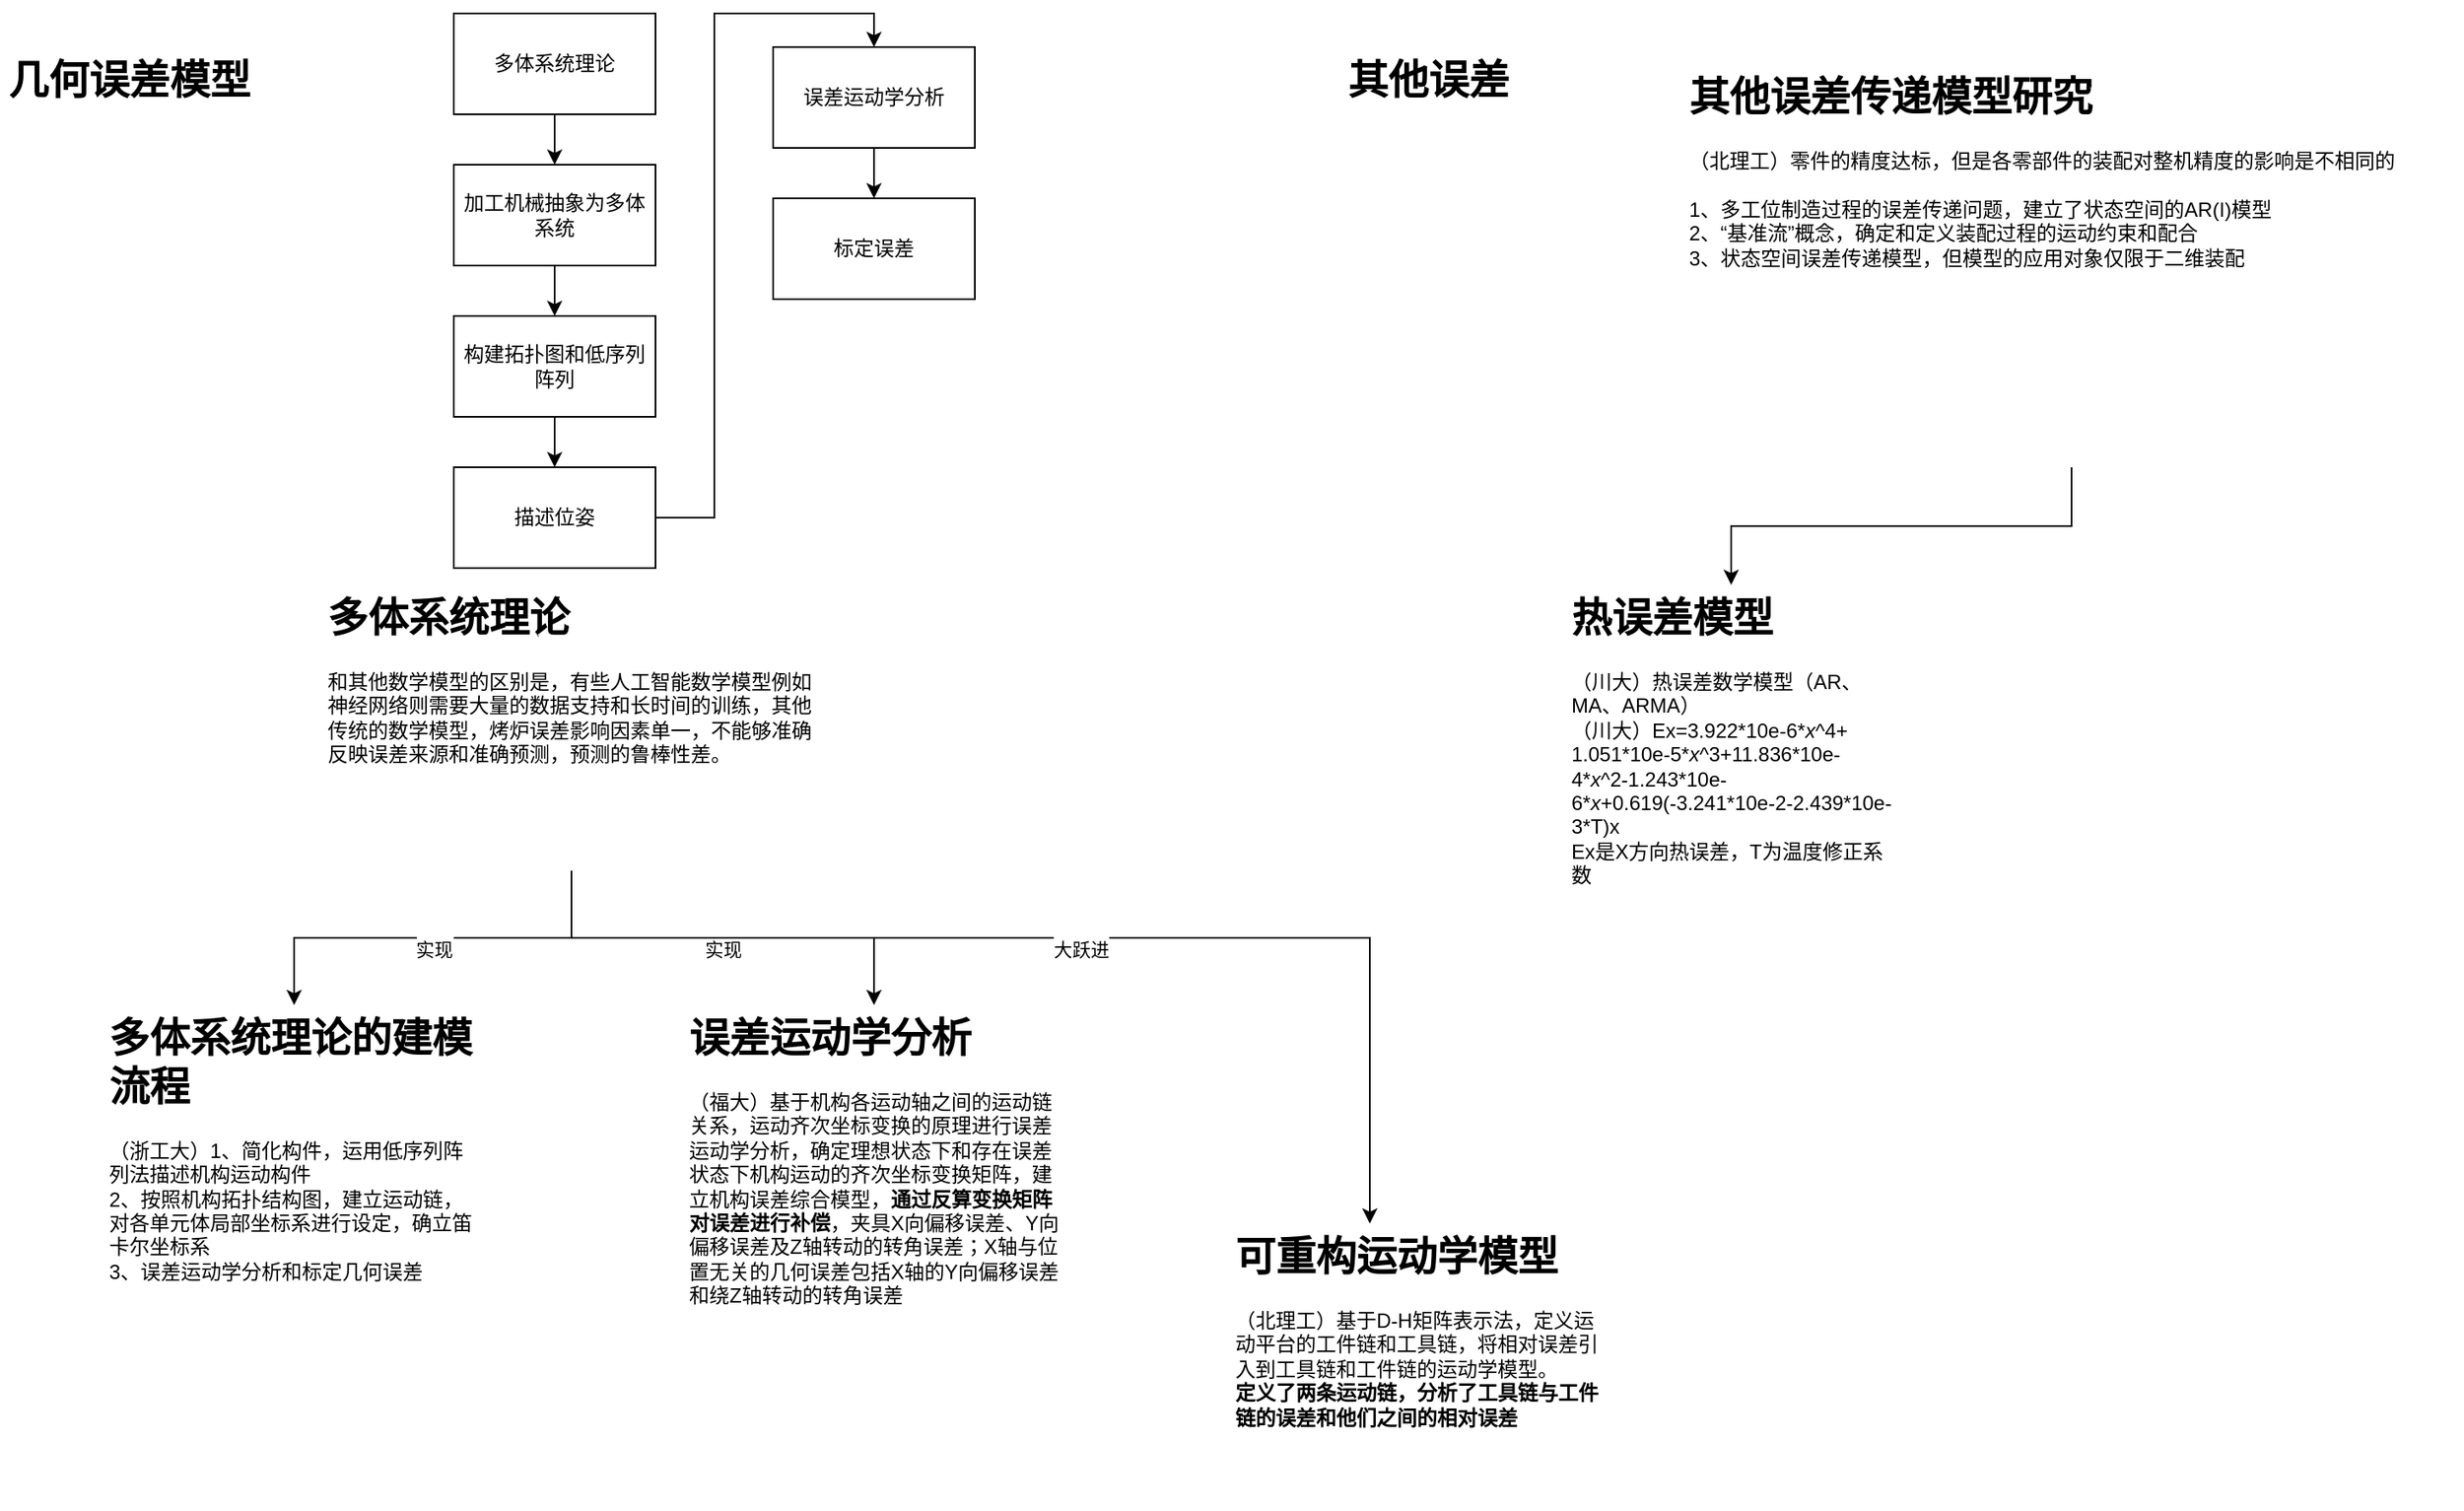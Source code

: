 <mxfile version="21.5.0" type="github">
  <diagram name="第 1 页" id="POoLvG0KGlz7YIlAlJ7y">
    <mxGraphModel dx="1430" dy="775" grid="1" gridSize="10" guides="1" tooltips="1" connect="1" arrows="1" fold="1" page="1" pageScale="1" pageWidth="827" pageHeight="1169" math="0" shadow="0">
      <root>
        <mxCell id="0" />
        <mxCell id="1" parent="0" />
        <mxCell id="0pfpKlWeKUPqLyrlaD7A-12" value="" style="edgeStyle=orthogonalEdgeStyle;rounded=0;orthogonalLoop=1;jettySize=auto;html=1;" edge="1" parent="1" source="0pfpKlWeKUPqLyrlaD7A-1" target="0pfpKlWeKUPqLyrlaD7A-11">
          <mxGeometry relative="1" as="geometry" />
        </mxCell>
        <mxCell id="0pfpKlWeKUPqLyrlaD7A-1" value="多体系统理论" style="rounded=0;whiteSpace=wrap;html=1;" vertex="1" parent="1">
          <mxGeometry x="300" y="10" width="120" height="60" as="geometry" />
        </mxCell>
        <mxCell id="0pfpKlWeKUPqLyrlaD7A-21" value="" style="edgeStyle=orthogonalEdgeStyle;rounded=0;orthogonalLoop=1;jettySize=auto;html=1;" edge="1" parent="1" source="0pfpKlWeKUPqLyrlaD7A-2" target="0pfpKlWeKUPqLyrlaD7A-20">
          <mxGeometry relative="1" as="geometry" />
        </mxCell>
        <mxCell id="0pfpKlWeKUPqLyrlaD7A-2" value="误差运动学分析" style="rounded=0;whiteSpace=wrap;html=1;" vertex="1" parent="1">
          <mxGeometry x="490" y="30" width="120" height="60" as="geometry" />
        </mxCell>
        <mxCell id="0pfpKlWeKUPqLyrlaD7A-25" value="&lt;br&gt;实现" style="edgeStyle=orthogonalEdgeStyle;rounded=0;orthogonalLoop=1;jettySize=auto;html=1;" edge="1" parent="1" source="0pfpKlWeKUPqLyrlaD7A-5" target="0pfpKlWeKUPqLyrlaD7A-24">
          <mxGeometry relative="1" as="geometry" />
        </mxCell>
        <mxCell id="0pfpKlWeKUPqLyrlaD7A-26" value="&lt;br&gt;实现" style="edgeStyle=orthogonalEdgeStyle;rounded=0;orthogonalLoop=1;jettySize=auto;html=1;" edge="1" parent="1" source="0pfpKlWeKUPqLyrlaD7A-5" target="0pfpKlWeKUPqLyrlaD7A-23">
          <mxGeometry relative="1" as="geometry" />
        </mxCell>
        <mxCell id="0pfpKlWeKUPqLyrlaD7A-28" value="&lt;br&gt;大跃进" style="edgeStyle=orthogonalEdgeStyle;rounded=0;orthogonalLoop=1;jettySize=auto;html=1;" edge="1" parent="1" source="0pfpKlWeKUPqLyrlaD7A-5" target="0pfpKlWeKUPqLyrlaD7A-27">
          <mxGeometry relative="1" as="geometry">
            <Array as="points">
              <mxPoint x="370" y="560" />
              <mxPoint x="845" y="560" />
            </Array>
          </mxGeometry>
        </mxCell>
        <mxCell id="0pfpKlWeKUPqLyrlaD7A-5" value="&lt;h1&gt;多体系统理论&lt;/h1&gt;&lt;div&gt;和其他数学模型的区别是，有些人工智能数学模型例如神经网络则需要大量的数据支持和长时间的训练，其他传统的数学模型，烤炉误差影响因素单一，不能够准确反映误差来源和准确预测，预测的鲁棒性差。&lt;/div&gt;&lt;div&gt;&lt;br&gt;&lt;/div&gt;&lt;div&gt;&lt;br&gt;&lt;/div&gt;" style="text;html=1;strokeColor=none;fillColor=none;spacing=5;spacingTop=-20;whiteSpace=wrap;overflow=hidden;rounded=0;" vertex="1" parent="1">
          <mxGeometry x="220" y="350" width="300" height="170" as="geometry" />
        </mxCell>
        <mxCell id="0pfpKlWeKUPqLyrlaD7A-9" style="edgeStyle=orthogonalEdgeStyle;rounded=0;orthogonalLoop=1;jettySize=auto;html=1;" edge="1" parent="1" source="0pfpKlWeKUPqLyrlaD7A-6" target="0pfpKlWeKUPqLyrlaD7A-8">
          <mxGeometry relative="1" as="geometry" />
        </mxCell>
        <mxCell id="0pfpKlWeKUPqLyrlaD7A-6" value="&lt;h1&gt;其他误差传递模型研究&lt;/h1&gt;&lt;div&gt;（北理工）零件的精度达标，但是各零部件的装配对整机精度的影响是不相同的&lt;/div&gt;&lt;div&gt;&lt;br&gt;&lt;/div&gt;&lt;div&gt;1、多工位制造过程的误差传递问题，建立了状态空间的AR(I)模型&lt;/div&gt;&lt;div&gt;2、“基准流”概念，确定和定义装配过程的运动约束和配合&lt;/div&gt;&lt;div&gt;3、状态空间误差传递模型，但模型的应用对象仅限于二维装配&lt;/div&gt;&lt;div&gt;&lt;br&gt;&lt;/div&gt;&lt;div&gt;&lt;br&gt;&lt;/div&gt;" style="text;html=1;strokeColor=none;fillColor=none;spacing=5;spacingTop=-20;whiteSpace=wrap;overflow=hidden;rounded=0;" vertex="1" parent="1">
          <mxGeometry x="1030" y="40" width="465" height="240" as="geometry" />
        </mxCell>
        <mxCell id="0pfpKlWeKUPqLyrlaD7A-8" value="&lt;h1&gt;热误差模型&lt;/h1&gt;（川大）热误差数学模型（AR、MA、ARMA）&lt;div&gt;（川大）Ex=3.922*10e-6*&lt;i&gt;x&lt;/i&gt;^4+&lt;/div&gt;1.051*10e-5*&lt;i style=&quot;border-color: var(--border-color);&quot;&gt;x&lt;/i&gt;^3+11.836*10e-4*&lt;i style=&quot;border-color: var(--border-color);&quot;&gt;x&lt;/i&gt;^2-1.243*10e-6*&lt;i style=&quot;border-color: var(--border-color);&quot;&gt;x&lt;/i&gt;+0.619(-3.241*10e-2-2.439*10e-3*T)x&lt;br&gt;Ex是X方向热误差，T为温度修正系数" style="text;html=1;strokeColor=none;fillColor=none;spacing=5;spacingTop=-20;whiteSpace=wrap;overflow=hidden;rounded=0;" vertex="1" parent="1">
          <mxGeometry x="960" y="350" width="200" height="190" as="geometry" />
        </mxCell>
        <mxCell id="0pfpKlWeKUPqLyrlaD7A-15" value="" style="edgeStyle=orthogonalEdgeStyle;rounded=0;orthogonalLoop=1;jettySize=auto;html=1;" edge="1" parent="1" source="0pfpKlWeKUPqLyrlaD7A-11" target="0pfpKlWeKUPqLyrlaD7A-14">
          <mxGeometry relative="1" as="geometry" />
        </mxCell>
        <mxCell id="0pfpKlWeKUPqLyrlaD7A-11" value="加工机械抽象为多体系统" style="whiteSpace=wrap;html=1;rounded=0;" vertex="1" parent="1">
          <mxGeometry x="300" y="100" width="120" height="60" as="geometry" />
        </mxCell>
        <mxCell id="0pfpKlWeKUPqLyrlaD7A-19" value="" style="edgeStyle=orthogonalEdgeStyle;rounded=0;orthogonalLoop=1;jettySize=auto;html=1;" edge="1" parent="1" source="0pfpKlWeKUPqLyrlaD7A-14" target="0pfpKlWeKUPqLyrlaD7A-18">
          <mxGeometry relative="1" as="geometry" />
        </mxCell>
        <mxCell id="0pfpKlWeKUPqLyrlaD7A-14" value="构建拓扑图和低序列阵列" style="whiteSpace=wrap;html=1;rounded=0;" vertex="1" parent="1">
          <mxGeometry x="300" y="190" width="120" height="60" as="geometry" />
        </mxCell>
        <mxCell id="0pfpKlWeKUPqLyrlaD7A-22" style="edgeStyle=orthogonalEdgeStyle;rounded=0;orthogonalLoop=1;jettySize=auto;html=1;entryX=0.5;entryY=0;entryDx=0;entryDy=0;" edge="1" parent="1" source="0pfpKlWeKUPqLyrlaD7A-18" target="0pfpKlWeKUPqLyrlaD7A-2">
          <mxGeometry relative="1" as="geometry" />
        </mxCell>
        <mxCell id="0pfpKlWeKUPqLyrlaD7A-18" value="描述位姿" style="rounded=0;whiteSpace=wrap;html=1;" vertex="1" parent="1">
          <mxGeometry x="300" y="280" width="120" height="60" as="geometry" />
        </mxCell>
        <mxCell id="0pfpKlWeKUPqLyrlaD7A-20" value="标定误差" style="whiteSpace=wrap;html=1;rounded=0;" vertex="1" parent="1">
          <mxGeometry x="490" y="120" width="120" height="60" as="geometry" />
        </mxCell>
        <mxCell id="0pfpKlWeKUPqLyrlaD7A-23" value="&lt;h1&gt;误差运动学分析&lt;/h1&gt;&lt;div&gt;（福大）基于机构各运动轴之间的运动链&lt;/div&gt;&lt;div&gt;关系，运动齐次坐标变换的原理进行误差运动学分析，确定理想状态下和存在误差状态下机构运动的齐次坐标变换矩阵，建立机构误差综合模型，&lt;b&gt;通过反算变换矩阵对误差进行补偿&lt;/b&gt;，夹具X向偏移误差、Y向偏移误差及Z轴转动的转角误差；X轴与位置无关的几何误差包括X轴的Y向偏移误差和绕Z轴转动的转角误差&lt;/div&gt;" style="text;html=1;strokeColor=none;fillColor=none;spacing=5;spacingTop=-20;whiteSpace=wrap;overflow=hidden;rounded=0;" vertex="1" parent="1">
          <mxGeometry x="435" y="600" width="230" height="240" as="geometry" />
        </mxCell>
        <mxCell id="0pfpKlWeKUPqLyrlaD7A-24" value="&lt;h1&gt;多体系统理论的建模流程&lt;/h1&gt;&lt;div&gt;（浙工大）1、简化构件，运用低序列阵列法描述机构运动构件&lt;/div&gt;&lt;div style=&quot;border-color: var(--border-color);&quot;&gt;2、按照机构拓扑结构图，建立运动链，对各单元体局部坐标系进行设定，确立笛卡尔坐标系&lt;/div&gt;&lt;div style=&quot;border-color: var(--border-color);&quot;&gt;3、误差运动学分析和标定几何误差&lt;/div&gt;" style="text;html=1;strokeColor=none;fillColor=none;spacing=5;spacingTop=-20;whiteSpace=wrap;overflow=hidden;rounded=0;" vertex="1" parent="1">
          <mxGeometry x="90" y="600" width="230" height="240" as="geometry" />
        </mxCell>
        <mxCell id="0pfpKlWeKUPqLyrlaD7A-27" value="&lt;h1&gt;可重构运动学模型&lt;/h1&gt;&lt;div&gt;（北理工）基于D-H矩阵表示法，定义运动平台的工件链和工具链，将相对误差引入到工具链和工件链的运动学模型。&lt;br&gt;&lt;/div&gt;&lt;div&gt;&lt;b&gt;定义了两条运动链，分析了工具链与工件链的误差和他们之间的相对误差&lt;/b&gt;&lt;/div&gt;" style="text;html=1;strokeColor=none;fillColor=none;spacing=5;spacingTop=-20;whiteSpace=wrap;overflow=hidden;rounded=0;" vertex="1" parent="1">
          <mxGeometry x="760" y="730" width="230" height="170" as="geometry" />
        </mxCell>
        <mxCell id="0pfpKlWeKUPqLyrlaD7A-30" value="&lt;h1&gt;几何误差模型&lt;/h1&gt;&lt;p&gt;&lt;br&gt;&lt;/p&gt;" style="text;html=1;strokeColor=none;fillColor=none;spacing=5;spacingTop=-20;whiteSpace=wrap;overflow=hidden;rounded=0;" vertex="1" parent="1">
          <mxGeometry x="30" y="30" width="190" height="120" as="geometry" />
        </mxCell>
        <mxCell id="0pfpKlWeKUPqLyrlaD7A-31" value="&lt;h1&gt;其他误差&lt;/h1&gt;" style="text;html=1;strokeColor=none;fillColor=none;spacing=5;spacingTop=-20;whiteSpace=wrap;overflow=hidden;rounded=0;" vertex="1" parent="1">
          <mxGeometry x="827" y="30" width="190" height="120" as="geometry" />
        </mxCell>
      </root>
    </mxGraphModel>
  </diagram>
</mxfile>
